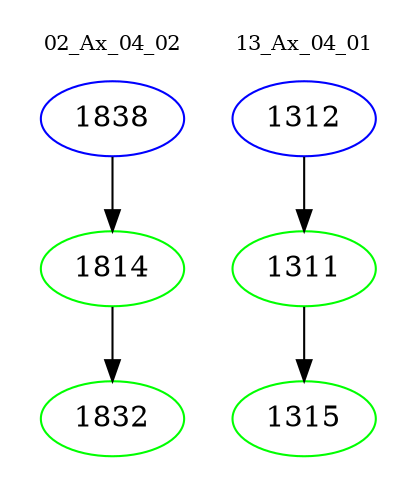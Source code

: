 digraph{
subgraph cluster_0 {
color = white
label = "02_Ax_04_02";
fontsize=10;
T0_1838 [label="1838", color="blue"]
T0_1838 -> T0_1814 [color="black"]
T0_1814 [label="1814", color="green"]
T0_1814 -> T0_1832 [color="black"]
T0_1832 [label="1832", color="green"]
}
subgraph cluster_1 {
color = white
label = "13_Ax_04_01";
fontsize=10;
T1_1312 [label="1312", color="blue"]
T1_1312 -> T1_1311 [color="black"]
T1_1311 [label="1311", color="green"]
T1_1311 -> T1_1315 [color="black"]
T1_1315 [label="1315", color="green"]
}
}
